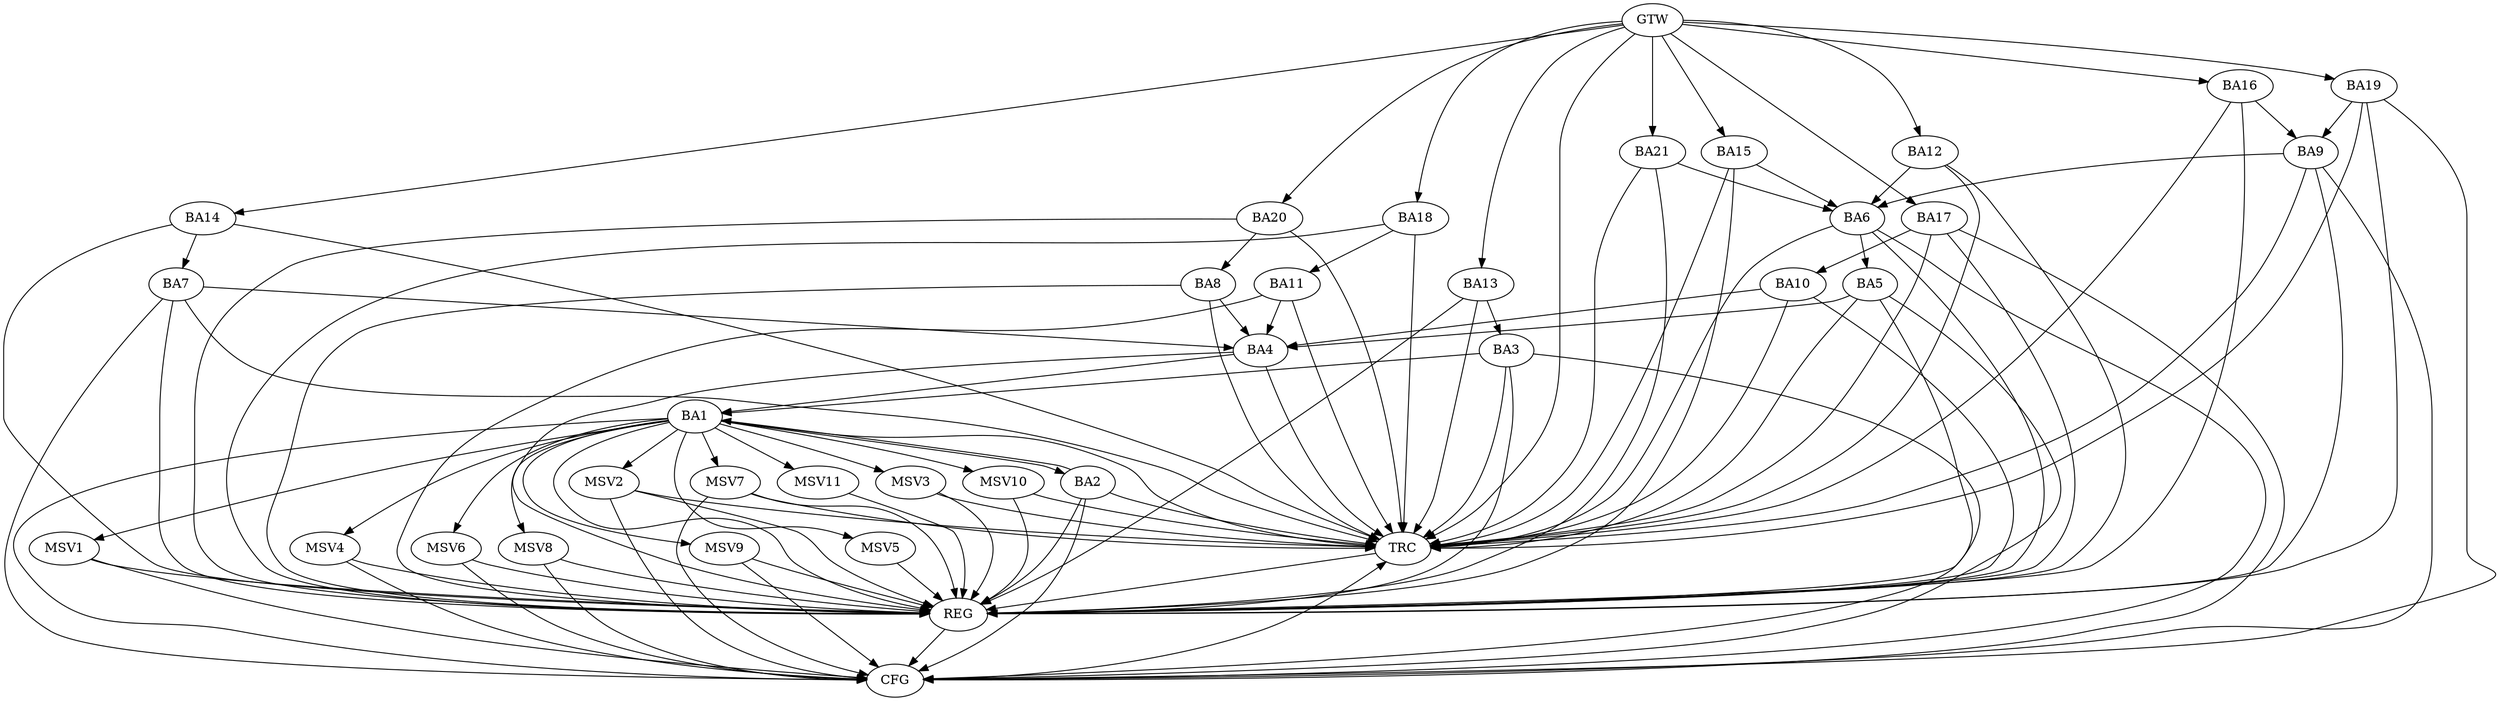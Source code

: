 strict digraph G {
  BA1 [ label="BA1" ];
  BA2 [ label="BA2" ];
  BA3 [ label="BA3" ];
  BA4 [ label="BA4" ];
  BA5 [ label="BA5" ];
  BA6 [ label="BA6" ];
  BA7 [ label="BA7" ];
  BA8 [ label="BA8" ];
  BA9 [ label="BA9" ];
  BA10 [ label="BA10" ];
  BA11 [ label="BA11" ];
  BA12 [ label="BA12" ];
  BA13 [ label="BA13" ];
  BA14 [ label="BA14" ];
  BA15 [ label="BA15" ];
  BA16 [ label="BA16" ];
  BA17 [ label="BA17" ];
  BA18 [ label="BA18" ];
  BA19 [ label="BA19" ];
  BA20 [ label="BA20" ];
  BA21 [ label="BA21" ];
  GTW [ label="GTW" ];
  REG [ label="REG" ];
  CFG [ label="CFG" ];
  TRC [ label="TRC" ];
  MSV1 [ label="MSV1" ];
  MSV2 [ label="MSV2" ];
  MSV3 [ label="MSV3" ];
  MSV4 [ label="MSV4" ];
  MSV5 [ label="MSV5" ];
  MSV6 [ label="MSV6" ];
  MSV7 [ label="MSV7" ];
  MSV8 [ label="MSV8" ];
  MSV9 [ label="MSV9" ];
  MSV10 [ label="MSV10" ];
  MSV11 [ label="MSV11" ];
  BA1 -> BA2;
  BA2 -> BA1;
  BA3 -> BA1;
  BA4 -> BA1;
  BA5 -> BA4;
  BA6 -> BA5;
  BA7 -> BA4;
  BA8 -> BA4;
  BA9 -> BA6;
  BA10 -> BA4;
  BA11 -> BA4;
  BA12 -> BA6;
  BA13 -> BA3;
  BA14 -> BA7;
  BA15 -> BA6;
  BA16 -> BA9;
  BA17 -> BA10;
  BA18 -> BA11;
  BA19 -> BA9;
  BA20 -> BA8;
  BA21 -> BA6;
  GTW -> BA12;
  GTW -> BA13;
  GTW -> BA14;
  GTW -> BA15;
  GTW -> BA16;
  GTW -> BA17;
  GTW -> BA18;
  GTW -> BA19;
  GTW -> BA20;
  GTW -> BA21;
  BA1 -> REG;
  BA2 -> REG;
  BA3 -> REG;
  BA4 -> REG;
  BA5 -> REG;
  BA6 -> REG;
  BA7 -> REG;
  BA8 -> REG;
  BA9 -> REG;
  BA10 -> REG;
  BA11 -> REG;
  BA12 -> REG;
  BA13 -> REG;
  BA14 -> REG;
  BA15 -> REG;
  BA16 -> REG;
  BA17 -> REG;
  BA18 -> REG;
  BA19 -> REG;
  BA20 -> REG;
  BA21 -> REG;
  BA9 -> CFG;
  BA2 -> CFG;
  BA19 -> CFG;
  BA3 -> CFG;
  BA7 -> CFG;
  BA5 -> CFG;
  BA6 -> CFG;
  BA17 -> CFG;
  BA1 -> CFG;
  REG -> CFG;
  BA1 -> TRC;
  BA2 -> TRC;
  BA3 -> TRC;
  BA4 -> TRC;
  BA5 -> TRC;
  BA6 -> TRC;
  BA7 -> TRC;
  BA8 -> TRC;
  BA9 -> TRC;
  BA10 -> TRC;
  BA11 -> TRC;
  BA12 -> TRC;
  BA13 -> TRC;
  BA14 -> TRC;
  BA15 -> TRC;
  BA16 -> TRC;
  BA17 -> TRC;
  BA18 -> TRC;
  BA19 -> TRC;
  BA20 -> TRC;
  BA21 -> TRC;
  GTW -> TRC;
  CFG -> TRC;
  TRC -> REG;
  BA1 -> MSV1;
  MSV1 -> REG;
  MSV1 -> CFG;
  BA1 -> MSV2;
  BA1 -> MSV3;
  BA1 -> MSV4;
  BA1 -> MSV5;
  MSV2 -> REG;
  MSV2 -> TRC;
  MSV2 -> CFG;
  MSV3 -> REG;
  MSV3 -> TRC;
  MSV4 -> REG;
  MSV4 -> CFG;
  MSV5 -> REG;
  BA1 -> MSV6;
  MSV6 -> REG;
  MSV6 -> CFG;
  BA1 -> MSV7;
  MSV7 -> REG;
  MSV7 -> TRC;
  MSV7 -> CFG;
  BA1 -> MSV8;
  MSV8 -> REG;
  MSV8 -> CFG;
  BA1 -> MSV9;
  MSV9 -> REG;
  MSV9 -> CFG;
  BA1 -> MSV10;
  BA1 -> MSV11;
  MSV10 -> REG;
  MSV10 -> TRC;
  MSV11 -> REG;
}
